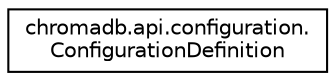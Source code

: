 digraph "Graphical Class Hierarchy"
{
 // LATEX_PDF_SIZE
  edge [fontname="Helvetica",fontsize="10",labelfontname="Helvetica",labelfontsize="10"];
  node [fontname="Helvetica",fontsize="10",shape=record];
  rankdir="LR";
  Node0 [label="chromadb.api.configuration.\lConfigurationDefinition",height=0.2,width=0.4,color="black", fillcolor="white", style="filled",URL="$classchromadb_1_1api_1_1configuration_1_1ConfigurationDefinition.html",tooltip=" "];
}
